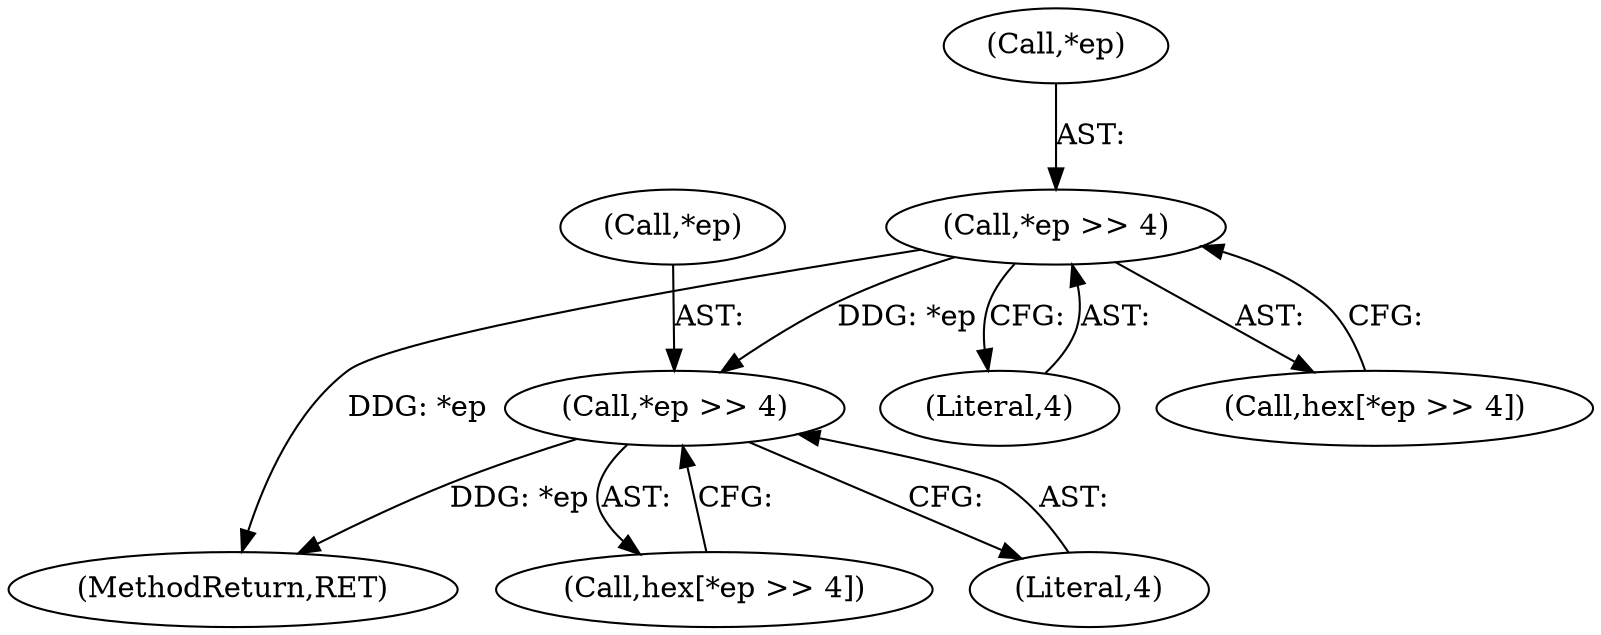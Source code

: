 digraph "0_tcpdump_730fc35968c5433b9e2a829779057f4f9495dc51_0@pointer" {
"1000177" [label="(Call,*ep >> 4)"];
"1000215" [label="(Call,*ep >> 4)"];
"1000238" [label="(MethodReturn,RET)"];
"1000213" [label="(Call,hex[*ep >> 4])"];
"1000177" [label="(Call,*ep >> 4)"];
"1000218" [label="(Literal,4)"];
"1000180" [label="(Literal,4)"];
"1000216" [label="(Call,*ep)"];
"1000178" [label="(Call,*ep)"];
"1000215" [label="(Call,*ep >> 4)"];
"1000175" [label="(Call,hex[*ep >> 4])"];
"1000177" -> "1000175"  [label="AST: "];
"1000177" -> "1000180"  [label="CFG: "];
"1000178" -> "1000177"  [label="AST: "];
"1000180" -> "1000177"  [label="AST: "];
"1000175" -> "1000177"  [label="CFG: "];
"1000177" -> "1000238"  [label="DDG: *ep"];
"1000177" -> "1000215"  [label="DDG: *ep"];
"1000215" -> "1000213"  [label="AST: "];
"1000215" -> "1000218"  [label="CFG: "];
"1000216" -> "1000215"  [label="AST: "];
"1000218" -> "1000215"  [label="AST: "];
"1000213" -> "1000215"  [label="CFG: "];
"1000215" -> "1000238"  [label="DDG: *ep"];
}
